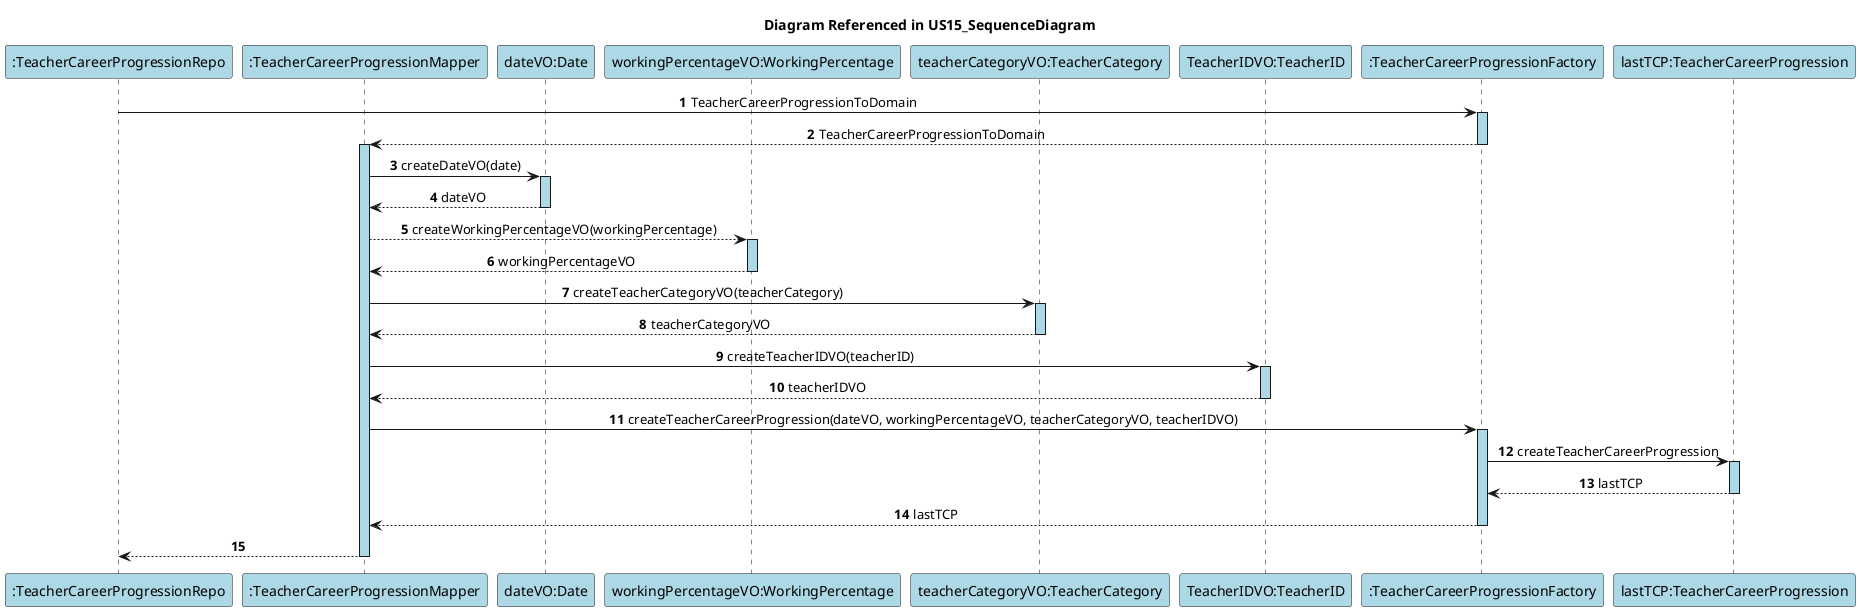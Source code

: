 @startuml
autonumber
skinparam sequenceMessageAlign center
skinparam sequenceLifeLineBackgroundColor lightblue
title Diagram Referenced in US15_SequenceDiagram

participant ":TeacherCareerProgressionRepo" as TCPRepo #lightblue
participant ":TeacherCareerProgressionFactory" as TCPFactory #lightblue
participant ":TeacherCareerProgressionMapper" as TCPMapper #lightblue
participant "dateVO:Date" as DateVO #lightblue
participant "workingPercentageVO:WorkingPercentage" as WPVO #lightblue
participant "teacherCategoryVO:TeacherCategory" as TCVO #lightblue
participant "TeacherIDVO:TeacherID" as TID #lightblue
participant ":TeacherCareerProgressionFactory" as TCPFactory #lightblue
participant "lastTCP:TeacherCareerProgression" as TCP #lightblue

TCPRepo -> TCPFactory : TeacherCareerProgressionToDomain
activate TCPFactory
TCPFactory --> TCPMapper: TeacherCareerProgressionToDomain
deactivate TCPFactory
activate TCPMapper
TCPMapper -> DateVO : createDateVO(date)
activate DateVO
DateVO --> TCPMapper : dateVO
deactivate DateVO
TCPMapper --> WPVO : createWorkingPercentageVO(workingPercentage)
activate WPVO
WPVO --> TCPMapper : workingPercentageVO
deactivate WPVO
TCPMapper -> TCVO : createTeacherCategoryVO(teacherCategory)
activate TCVO
TCVO --> TCPMapper : teacherCategoryVO
deactivate TCVO
TCPMapper -> TID : createTeacherIDVO(teacherID)
activate TID
TID --> TCPMapper : teacherIDVO
deactivate TID

TCPMapper -> TCPFactory : createTeacherCareerProgression(dateVO, workingPercentageVO, teacherCategoryVO, teacherIDVO)
activate TCPFactory
TCPFactory -> TCP : createTeacherCareerProgression
activate TCP
TCP --> TCPFactory: lastTCP
deactivate TCP
TCPFactory --> TCPMapper : lastTCP
deactivate TCPFactory
TCPMapper --> TCPRepo
deactivate TCPMapper

@enduml